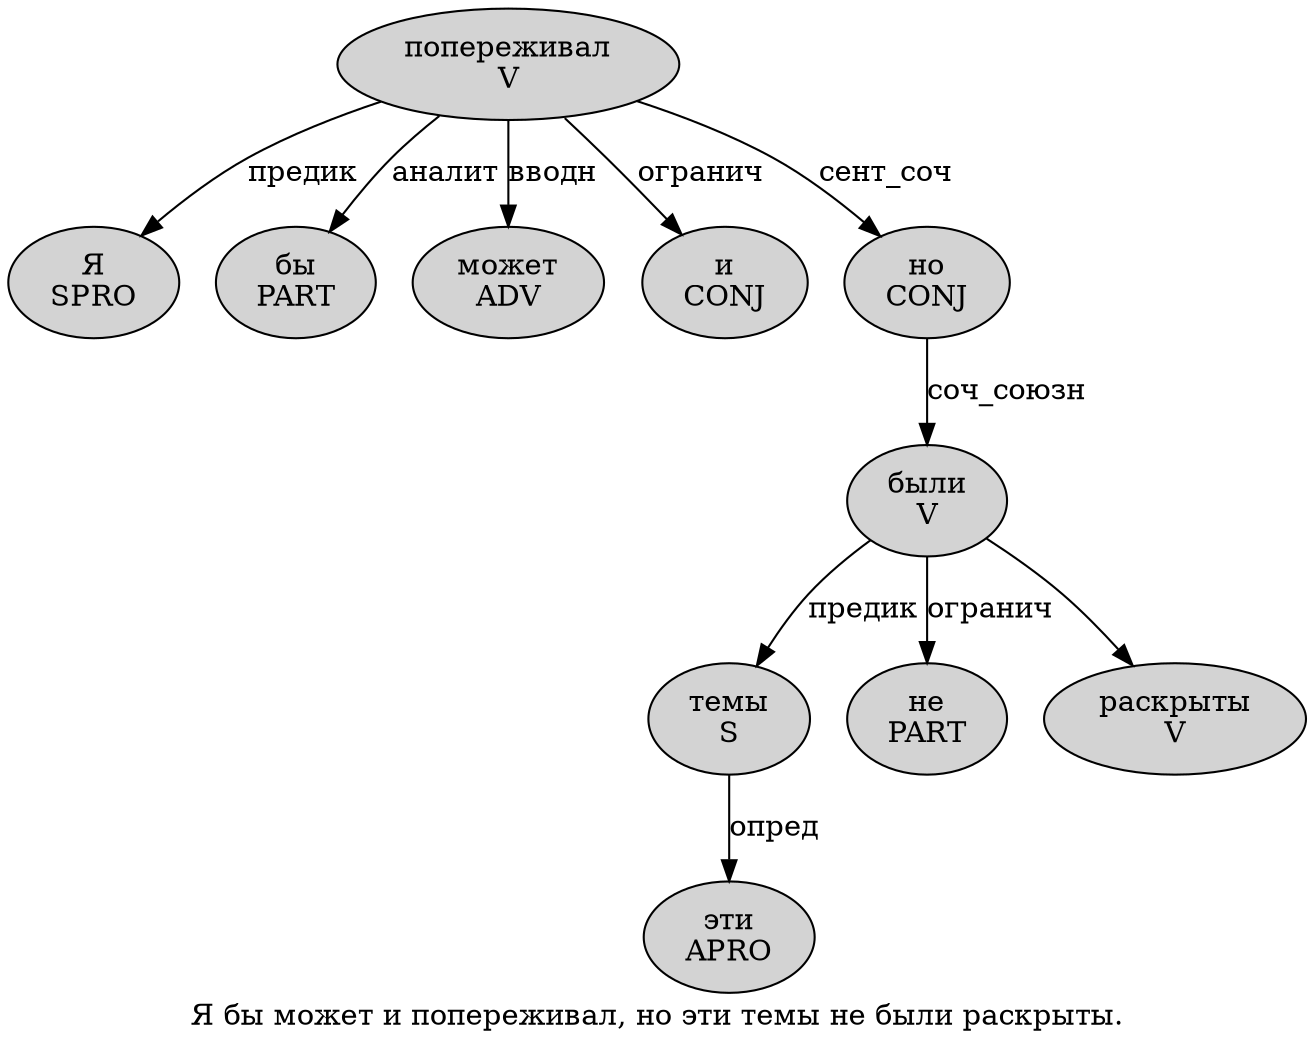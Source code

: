 digraph SENTENCE_4292 {
	graph [label="Я бы может и попереживал, но эти темы не были раскрыты."]
	node [style=filled]
		0 [label="Я
SPRO" color="" fillcolor=lightgray penwidth=1 shape=ellipse]
		1 [label="бы
PART" color="" fillcolor=lightgray penwidth=1 shape=ellipse]
		2 [label="может
ADV" color="" fillcolor=lightgray penwidth=1 shape=ellipse]
		3 [label="и
CONJ" color="" fillcolor=lightgray penwidth=1 shape=ellipse]
		4 [label="попереживал
V" color="" fillcolor=lightgray penwidth=1 shape=ellipse]
		6 [label="но
CONJ" color="" fillcolor=lightgray penwidth=1 shape=ellipse]
		7 [label="эти
APRO" color="" fillcolor=lightgray penwidth=1 shape=ellipse]
		8 [label="темы
S" color="" fillcolor=lightgray penwidth=1 shape=ellipse]
		9 [label="не
PART" color="" fillcolor=lightgray penwidth=1 shape=ellipse]
		10 [label="были
V" color="" fillcolor=lightgray penwidth=1 shape=ellipse]
		11 [label="раскрыты
V" color="" fillcolor=lightgray penwidth=1 shape=ellipse]
			4 -> 0 [label="предик"]
			4 -> 1 [label="аналит"]
			4 -> 2 [label="вводн"]
			4 -> 3 [label="огранич"]
			4 -> 6 [label="сент_соч"]
			10 -> 8 [label="предик"]
			10 -> 9 [label="огранич"]
			10 -> 11
			8 -> 7 [label="опред"]
			6 -> 10 [label="соч_союзн"]
}